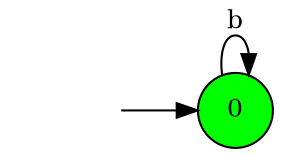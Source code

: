digraph "../../../PDLTest/DotFiles/nota" {
rankdir=LR; fontsize=12;

//Initial state
preInit [style = filled, shape = plaintext, color = white, fillcolor = white, label = " "]
//Final states
0 [style = filled, shape = circle, fillcolor = green, fontsize = 12]

//Other states

//Transitions
preInit -> 0
0 -> 0 [label = "b", fontsize = 12 ];
}
